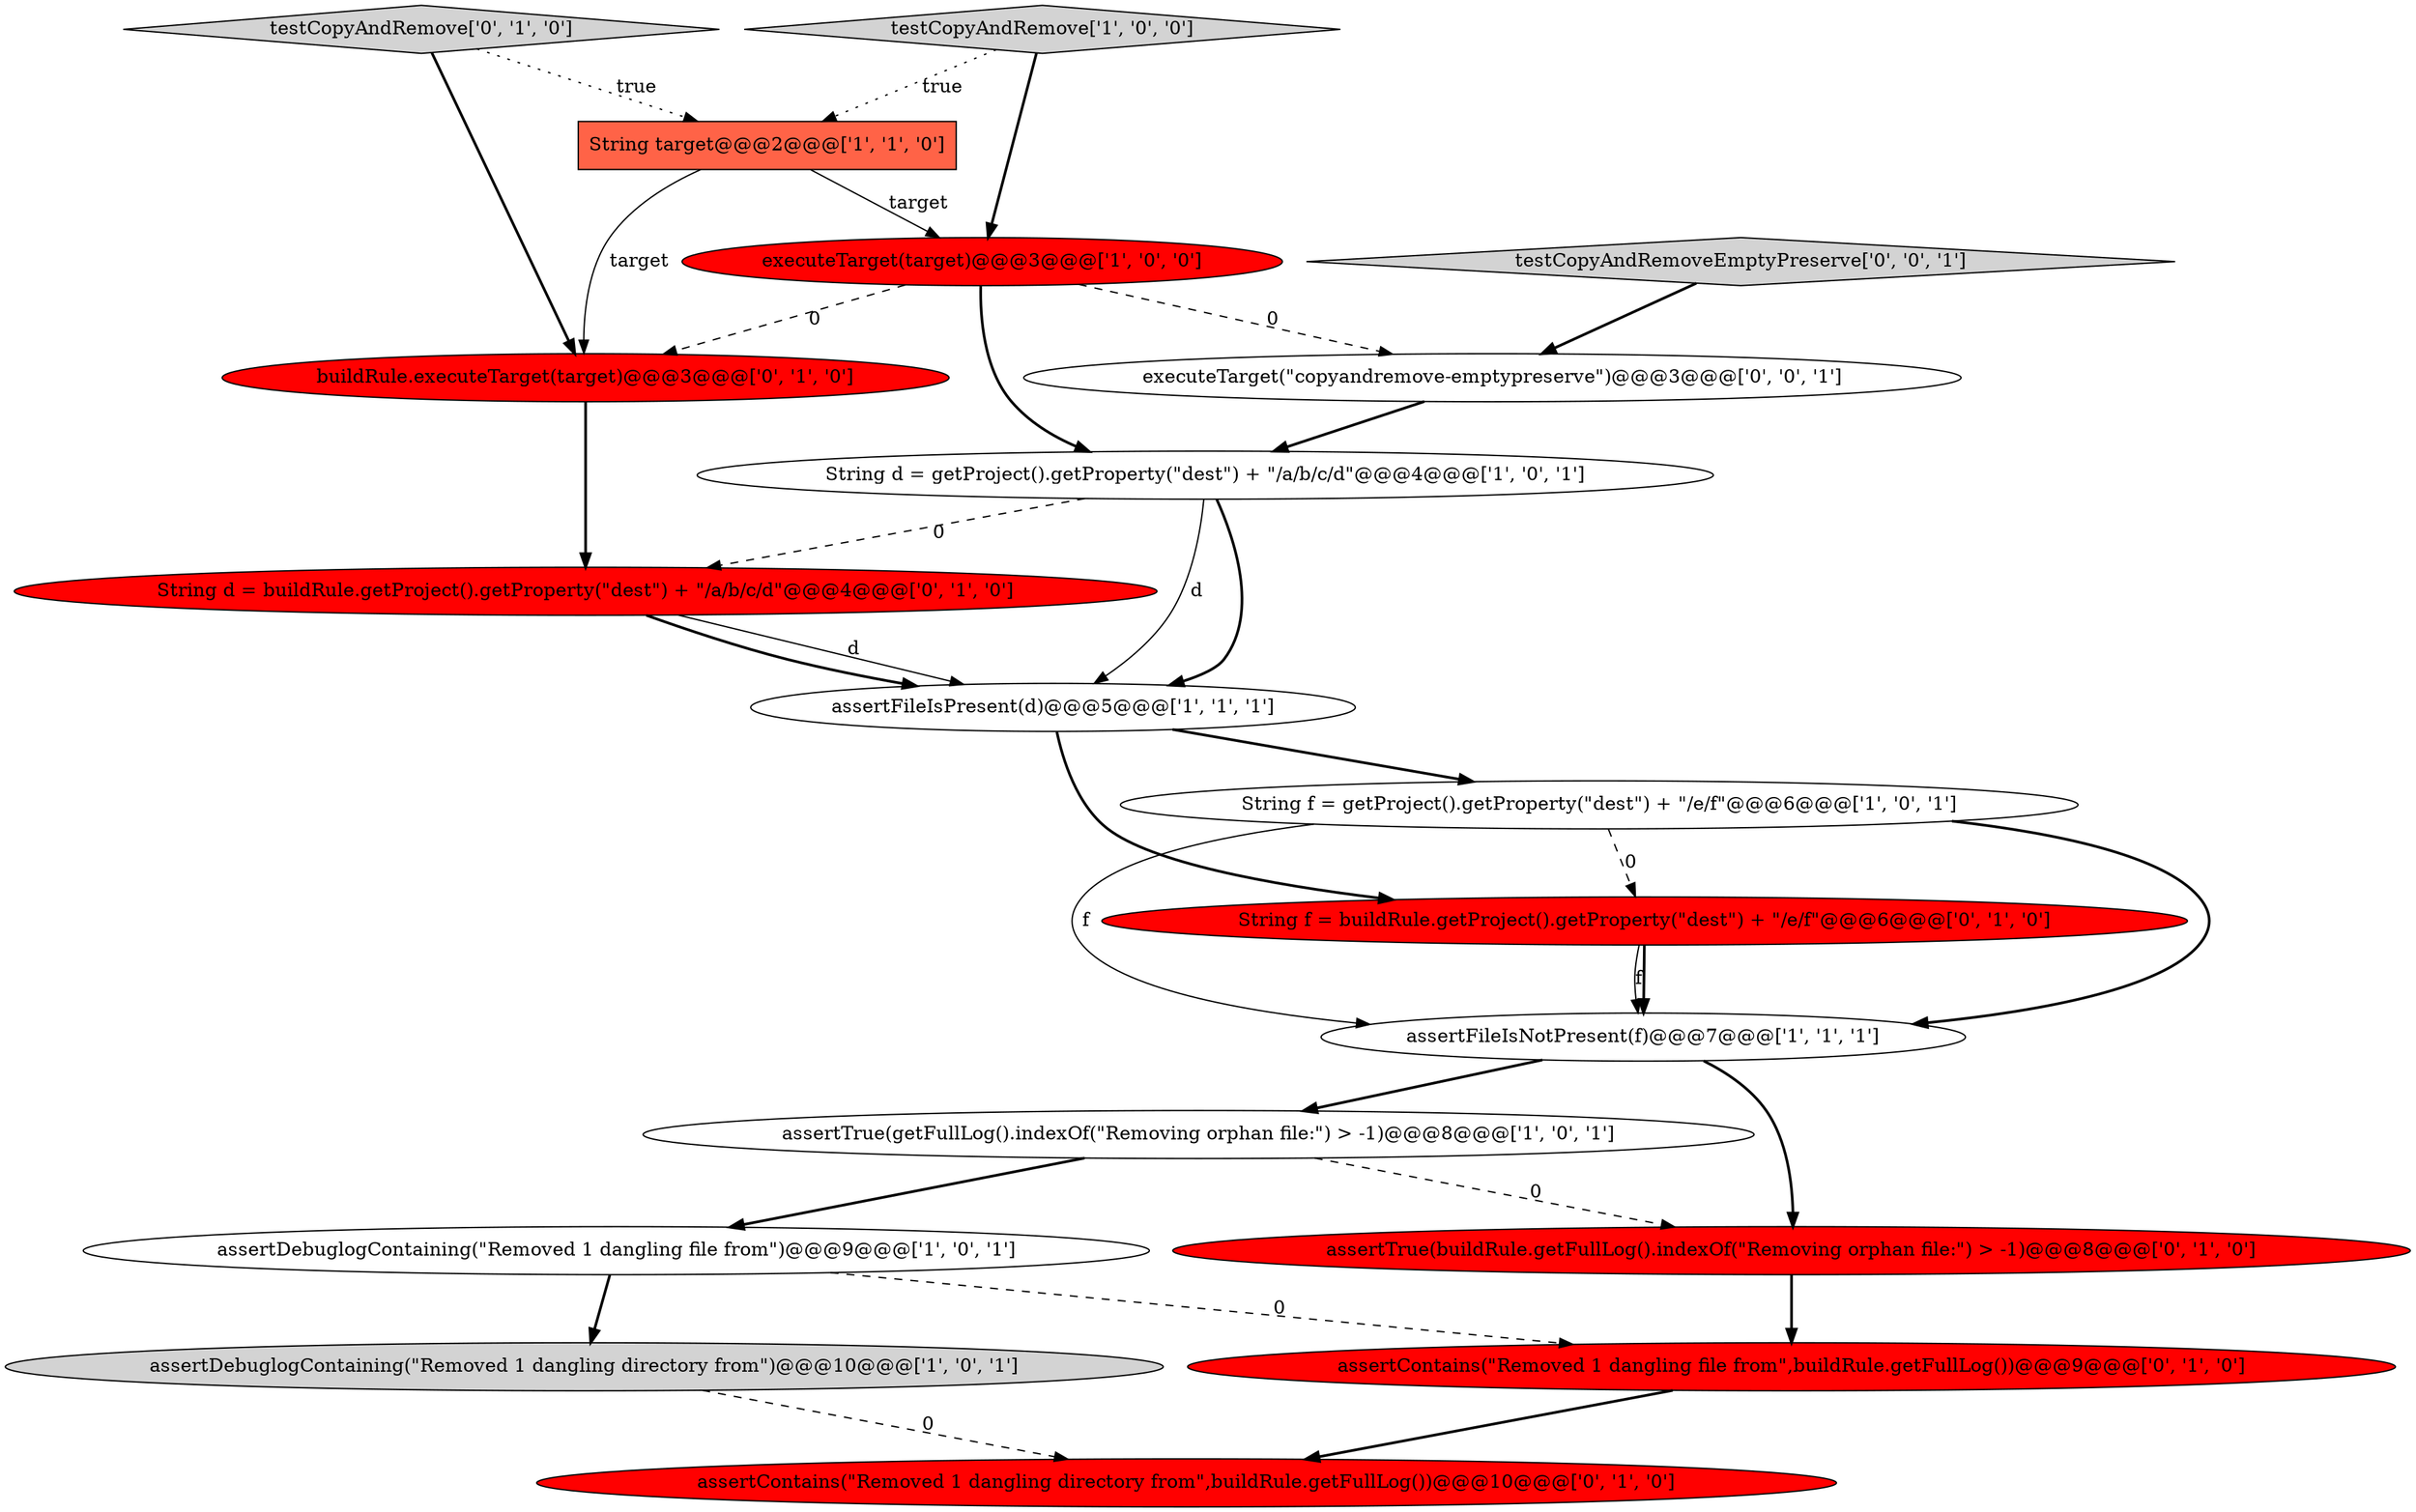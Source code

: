 digraph {
0 [style = filled, label = "assertTrue(getFullLog().indexOf(\"Removing orphan file:\") > -1)@@@8@@@['1', '0', '1']", fillcolor = white, shape = ellipse image = "AAA0AAABBB1BBB"];
8 [style = filled, label = "executeTarget(target)@@@3@@@['1', '0', '0']", fillcolor = red, shape = ellipse image = "AAA1AAABBB1BBB"];
11 [style = filled, label = "assertContains(\"Removed 1 dangling directory from\",buildRule.getFullLog())@@@10@@@['0', '1', '0']", fillcolor = red, shape = ellipse image = "AAA1AAABBB2BBB"];
7 [style = filled, label = "testCopyAndRemove['1', '0', '0']", fillcolor = lightgray, shape = diamond image = "AAA0AAABBB1BBB"];
14 [style = filled, label = "String f = buildRule.getProject().getProperty(\"dest\") + \"/e/f\"@@@6@@@['0', '1', '0']", fillcolor = red, shape = ellipse image = "AAA1AAABBB2BBB"];
10 [style = filled, label = "String d = buildRule.getProject().getProperty(\"dest\") + \"/a/b/c/d\"@@@4@@@['0', '1', '0']", fillcolor = red, shape = ellipse image = "AAA1AAABBB2BBB"];
12 [style = filled, label = "assertContains(\"Removed 1 dangling file from\",buildRule.getFullLog())@@@9@@@['0', '1', '0']", fillcolor = red, shape = ellipse image = "AAA1AAABBB2BBB"];
6 [style = filled, label = "String f = getProject().getProperty(\"dest\") + \"/e/f\"@@@6@@@['1', '0', '1']", fillcolor = white, shape = ellipse image = "AAA0AAABBB1BBB"];
1 [style = filled, label = "String d = getProject().getProperty(\"dest\") + \"/a/b/c/d\"@@@4@@@['1', '0', '1']", fillcolor = white, shape = ellipse image = "AAA0AAABBB1BBB"];
13 [style = filled, label = "testCopyAndRemove['0', '1', '0']", fillcolor = lightgray, shape = diamond image = "AAA0AAABBB2BBB"];
5 [style = filled, label = "assertFileIsNotPresent(f)@@@7@@@['1', '1', '1']", fillcolor = white, shape = ellipse image = "AAA0AAABBB1BBB"];
17 [style = filled, label = "testCopyAndRemoveEmptyPreserve['0', '0', '1']", fillcolor = lightgray, shape = diamond image = "AAA0AAABBB3BBB"];
2 [style = filled, label = "String target@@@2@@@['1', '1', '0']", fillcolor = tomato, shape = box image = "AAA0AAABBB1BBB"];
18 [style = filled, label = "executeTarget(\"copyandremove-emptypreserve\")@@@3@@@['0', '0', '1']", fillcolor = white, shape = ellipse image = "AAA0AAABBB3BBB"];
4 [style = filled, label = "assertFileIsPresent(d)@@@5@@@['1', '1', '1']", fillcolor = white, shape = ellipse image = "AAA0AAABBB1BBB"];
16 [style = filled, label = "buildRule.executeTarget(target)@@@3@@@['0', '1', '0']", fillcolor = red, shape = ellipse image = "AAA1AAABBB2BBB"];
3 [style = filled, label = "assertDebuglogContaining(\"Removed 1 dangling file from\")@@@9@@@['1', '0', '1']", fillcolor = white, shape = ellipse image = "AAA0AAABBB1BBB"];
15 [style = filled, label = "assertTrue(buildRule.getFullLog().indexOf(\"Removing orphan file:\") > -1)@@@8@@@['0', '1', '0']", fillcolor = red, shape = ellipse image = "AAA1AAABBB2BBB"];
9 [style = filled, label = "assertDebuglogContaining(\"Removed 1 dangling directory from\")@@@10@@@['1', '0', '1']", fillcolor = lightgray, shape = ellipse image = "AAA0AAABBB1BBB"];
6->5 [style = solid, label="f"];
0->3 [style = bold, label=""];
7->2 [style = dotted, label="true"];
1->4 [style = bold, label=""];
4->14 [style = bold, label=""];
8->16 [style = dashed, label="0"];
2->8 [style = solid, label="target"];
4->6 [style = bold, label=""];
16->10 [style = bold, label=""];
2->16 [style = solid, label="target"];
12->11 [style = bold, label=""];
0->15 [style = dashed, label="0"];
5->15 [style = bold, label=""];
1->10 [style = dashed, label="0"];
6->14 [style = dashed, label="0"];
7->8 [style = bold, label=""];
1->4 [style = solid, label="d"];
13->16 [style = bold, label=""];
3->9 [style = bold, label=""];
8->1 [style = bold, label=""];
13->2 [style = dotted, label="true"];
6->5 [style = bold, label=""];
3->12 [style = dashed, label="0"];
10->4 [style = solid, label="d"];
5->0 [style = bold, label=""];
18->1 [style = bold, label=""];
14->5 [style = solid, label="f"];
10->4 [style = bold, label=""];
9->11 [style = dashed, label="0"];
8->18 [style = dashed, label="0"];
15->12 [style = bold, label=""];
17->18 [style = bold, label=""];
14->5 [style = bold, label=""];
}
